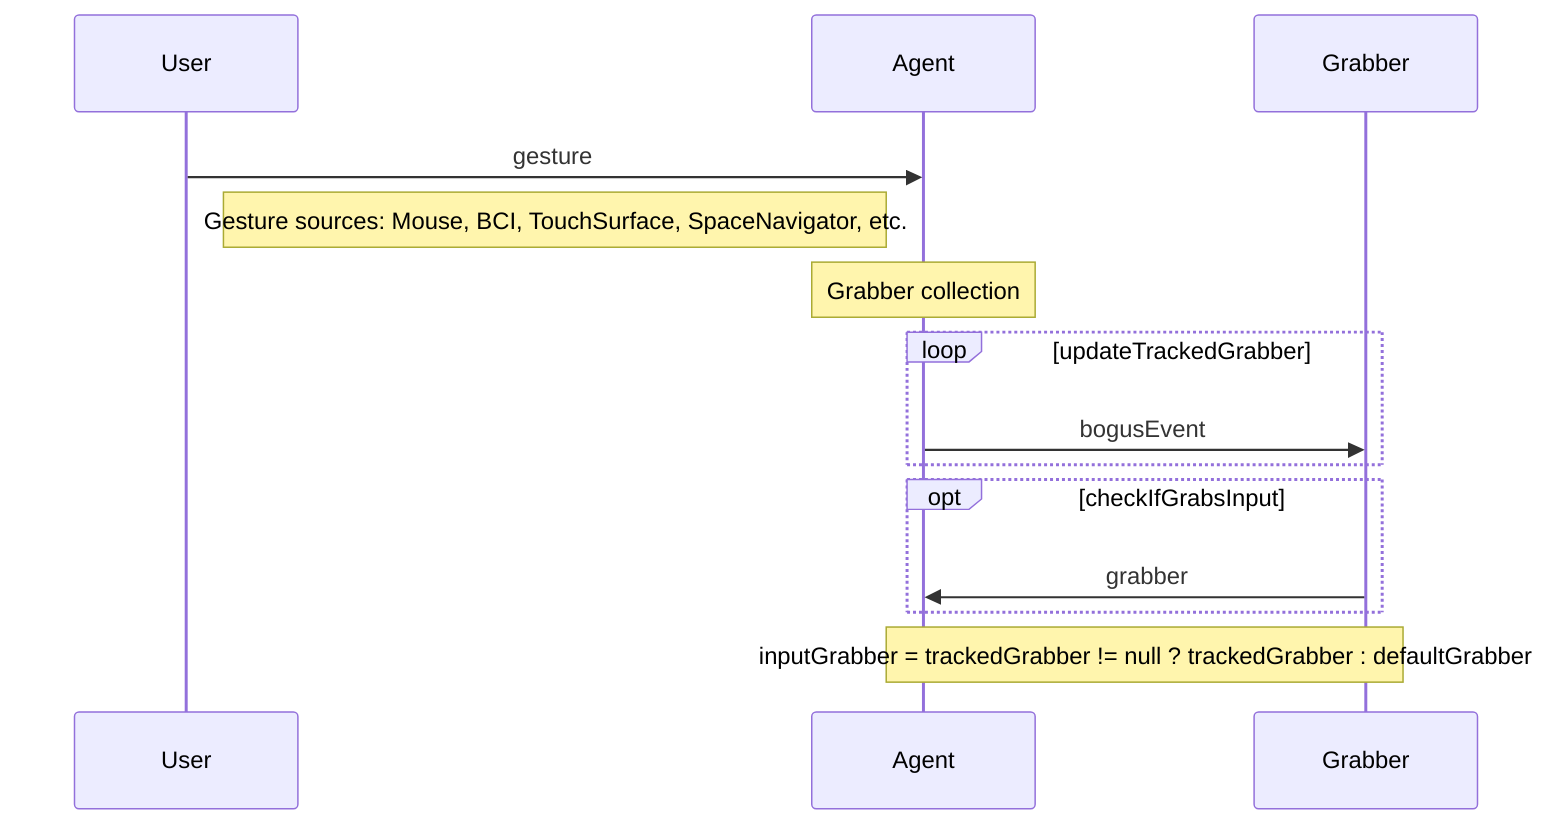 sequenceDiagram
    User->>Agent: gesture
    Note right of User: Gesture sources: Mouse, BCI, TouchSurface, SpaceNavigator, etc.
    Note over Agent: Grabber collection
    loop updateTrackedGrabber
        Agent->>Grabber: bogusEvent
    end
    opt checkIfGrabsInput
        Grabber->>Agent: grabber
    end
    Note over Agent,Grabber: inputGrabber = trackedGrabber != null ? trackedGrabber : defaultGrabber